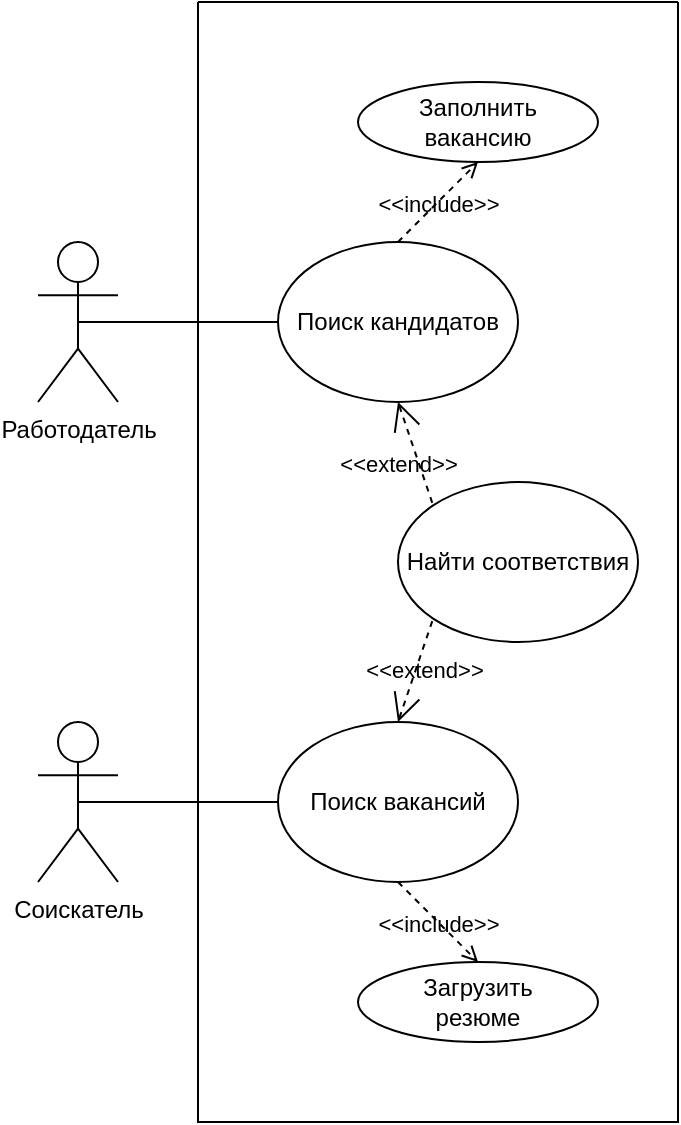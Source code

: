 <mxfile version="21.1.8" type="github">
  <diagram name="Страница 1" id="GCnagqD8y2shYohh5CNH">
    <mxGraphModel dx="1332" dy="725" grid="1" gridSize="10" guides="1" tooltips="1" connect="1" arrows="1" fold="1" page="1" pageScale="1" pageWidth="827" pageHeight="1169" math="0" shadow="0">
      <root>
        <mxCell id="0" />
        <mxCell id="1" parent="0" />
        <mxCell id="poupnZTpPkuUxan0Zx-w-1" value="&#xa;&#xa;&#xa;&#xa;&#xa;&#xa;&#xa;&#xa;&#xa;&#xa;&#xa;&#xa;&#xa;&#xa;&#xa;&#xa;&#xa;&#xa;&#xa;&#xa;&#xa;&#xa;&#xa;&#xa;&#xa;&#xa;&#xa;&#xa;&#xa;" style="swimlane;startSize=0;" vertex="1" parent="1">
          <mxGeometry x="160" y="40" width="240" height="560" as="geometry" />
        </mxCell>
        <mxCell id="poupnZTpPkuUxan0Zx-w-33" value="Поиск кандидатов" style="ellipse;whiteSpace=wrap;html=1;" vertex="1" parent="poupnZTpPkuUxan0Zx-w-1">
          <mxGeometry x="40" y="120" width="120" height="80" as="geometry" />
        </mxCell>
        <mxCell id="poupnZTpPkuUxan0Zx-w-34" value="Поиск вакансий" style="ellipse;whiteSpace=wrap;html=1;" vertex="1" parent="poupnZTpPkuUxan0Zx-w-1">
          <mxGeometry x="40" y="360" width="120" height="80" as="geometry" />
        </mxCell>
        <mxCell id="poupnZTpPkuUxan0Zx-w-78" value="Найти соответствия" style="ellipse;whiteSpace=wrap;html=1;" vertex="1" parent="poupnZTpPkuUxan0Zx-w-1">
          <mxGeometry x="100" y="240" width="120" height="80" as="geometry" />
        </mxCell>
        <mxCell id="poupnZTpPkuUxan0Zx-w-79" value="Заполнить&lt;br&gt;вакансию" style="ellipse;whiteSpace=wrap;html=1;" vertex="1" parent="poupnZTpPkuUxan0Zx-w-1">
          <mxGeometry x="80" y="40" width="120" height="40" as="geometry" />
        </mxCell>
        <mxCell id="poupnZTpPkuUxan0Zx-w-80" value="Загрузить&lt;br&gt;резюме" style="ellipse;whiteSpace=wrap;html=1;" vertex="1" parent="poupnZTpPkuUxan0Zx-w-1">
          <mxGeometry x="80" y="480" width="120" height="40" as="geometry" />
        </mxCell>
        <mxCell id="poupnZTpPkuUxan0Zx-w-95" value="" style="edgeStyle=none;html=1;endArrow=none;verticalAlign=bottom;rounded=0;exitX=0.5;exitY=0.5;exitDx=0;exitDy=0;exitPerimeter=0;entryX=0;entryY=0.5;entryDx=0;entryDy=0;" edge="1" parent="poupnZTpPkuUxan0Zx-w-1" source="poupnZTpPkuUxan0Zx-w-62" target="poupnZTpPkuUxan0Zx-w-33">
          <mxGeometry width="160" relative="1" as="geometry">
            <mxPoint x="-40" y="170" as="sourcePoint" />
            <mxPoint x="120" y="170" as="targetPoint" />
          </mxGeometry>
        </mxCell>
        <mxCell id="poupnZTpPkuUxan0Zx-w-96" value="" style="edgeStyle=none;html=1;endArrow=none;verticalAlign=bottom;rounded=0;exitX=0.5;exitY=0.5;exitDx=0;exitDy=0;exitPerimeter=0;entryX=0;entryY=0.5;entryDx=0;entryDy=0;" edge="1" parent="poupnZTpPkuUxan0Zx-w-1" source="poupnZTpPkuUxan0Zx-w-30" target="poupnZTpPkuUxan0Zx-w-34">
          <mxGeometry width="160" relative="1" as="geometry">
            <mxPoint x="-40" y="410" as="sourcePoint" />
            <mxPoint x="60" y="410" as="targetPoint" />
          </mxGeometry>
        </mxCell>
        <mxCell id="poupnZTpPkuUxan0Zx-w-98" value="&amp;lt;&amp;lt;extend&amp;gt;&amp;gt;" style="edgeStyle=none;html=1;startArrow=open;endArrow=none;startSize=12;verticalAlign=bottom;dashed=1;labelBackgroundColor=none;rounded=0;exitX=0.5;exitY=1;exitDx=0;exitDy=0;entryX=0;entryY=0;entryDx=0;entryDy=0;" edge="1" parent="poupnZTpPkuUxan0Zx-w-1" source="poupnZTpPkuUxan0Zx-w-33" target="poupnZTpPkuUxan0Zx-w-78">
          <mxGeometry x="0.387" y="-13" width="160" relative="1" as="geometry">
            <mxPoint x="230" y="220" as="sourcePoint" />
            <mxPoint x="390" y="220" as="targetPoint" />
            <mxPoint as="offset" />
          </mxGeometry>
        </mxCell>
        <mxCell id="poupnZTpPkuUxan0Zx-w-97" value="&amp;lt;&amp;lt;extend&amp;gt;&amp;gt;" style="edgeStyle=none;html=1;startArrow=open;endArrow=none;startSize=12;verticalAlign=bottom;dashed=1;labelBackgroundColor=none;rounded=0;entryX=0;entryY=1;entryDx=0;entryDy=0;exitX=0.5;exitY=0;exitDx=0;exitDy=0;" edge="1" parent="poupnZTpPkuUxan0Zx-w-1" source="poupnZTpPkuUxan0Zx-w-34" target="poupnZTpPkuUxan0Zx-w-78">
          <mxGeometry x="-0.25" y="-7" width="160" relative="1" as="geometry">
            <mxPoint x="250" y="270" as="sourcePoint" />
            <mxPoint x="410" y="270" as="targetPoint" />
            <mxPoint as="offset" />
          </mxGeometry>
        </mxCell>
        <mxCell id="poupnZTpPkuUxan0Zx-w-99" value="&amp;lt;&amp;lt;include&amp;gt;&amp;gt;" style="edgeStyle=none;html=1;endArrow=open;verticalAlign=bottom;dashed=1;labelBackgroundColor=none;rounded=0;exitX=0.5;exitY=0;exitDx=0;exitDy=0;entryX=0.5;entryY=1;entryDx=0;entryDy=0;" edge="1" parent="poupnZTpPkuUxan0Zx-w-1" source="poupnZTpPkuUxan0Zx-w-33" target="poupnZTpPkuUxan0Zx-w-79">
          <mxGeometry x="-0.25" y="-7" width="160" relative="1" as="geometry">
            <mxPoint x="330" y="110" as="sourcePoint" />
            <mxPoint x="490" y="110" as="targetPoint" />
            <mxPoint as="offset" />
          </mxGeometry>
        </mxCell>
        <mxCell id="poupnZTpPkuUxan0Zx-w-100" value="&amp;lt;&amp;lt;include&amp;gt;&amp;gt;" style="edgeStyle=none;html=1;endArrow=open;verticalAlign=bottom;dashed=1;labelBackgroundColor=none;rounded=0;exitX=0.5;exitY=1;exitDx=0;exitDy=0;entryX=0.5;entryY=0;entryDx=0;entryDy=0;" edge="1" parent="poupnZTpPkuUxan0Zx-w-1" source="poupnZTpPkuUxan0Zx-w-34" target="poupnZTpPkuUxan0Zx-w-80">
          <mxGeometry x="0.25" y="-7" width="160" relative="1" as="geometry">
            <mxPoint x="340" y="200" as="sourcePoint" />
            <mxPoint x="500" y="200" as="targetPoint" />
            <mxPoint as="offset" />
          </mxGeometry>
        </mxCell>
        <mxCell id="poupnZTpPkuUxan0Zx-w-28" value="Актёры" parent="0" />
        <mxCell id="poupnZTpPkuUxan0Zx-w-30" value="Соискатель" style="shape=umlActor;verticalLabelPosition=bottom;verticalAlign=top;html=1;" vertex="1" parent="poupnZTpPkuUxan0Zx-w-28">
          <mxGeometry x="80" y="400" width="40" height="80" as="geometry" />
        </mxCell>
        <mxCell id="poupnZTpPkuUxan0Zx-w-62" value="Работодатель" style="shape=umlActor;verticalLabelPosition=bottom;verticalAlign=top;html=1;" vertex="1" parent="poupnZTpPkuUxan0Zx-w-28">
          <mxGeometry x="80" y="160" width="40" height="80" as="geometry" />
        </mxCell>
      </root>
    </mxGraphModel>
  </diagram>
</mxfile>
